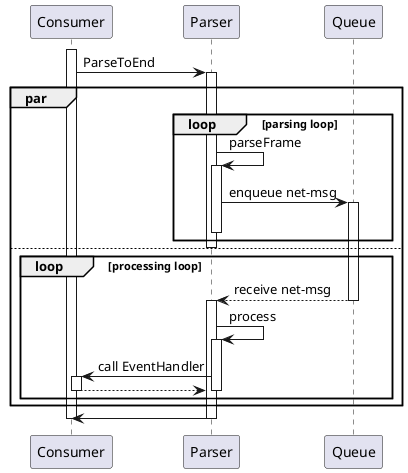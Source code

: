 @startuml
participant Consumer
participant Parser
participant Queue

Consumer ++
Consumer -> Parser ++: ParseToEnd
par
    loop parsing loop
        Parser -> Parser ++: parseFrame
        Parser -> Queue ++: enqueue net-msg
        Parser --
    end
    Parser --

    else

    loop processing loop
        Queue --> Parser --: receive net-msg
        Parser ++
        Parser -> Parser ++: process
        Parser -> Consumer ++: call EventHandler
        Consumer --> Parser --
        Parser --
    end
end
Parser -> Consumer --
Consumer --

@enduml